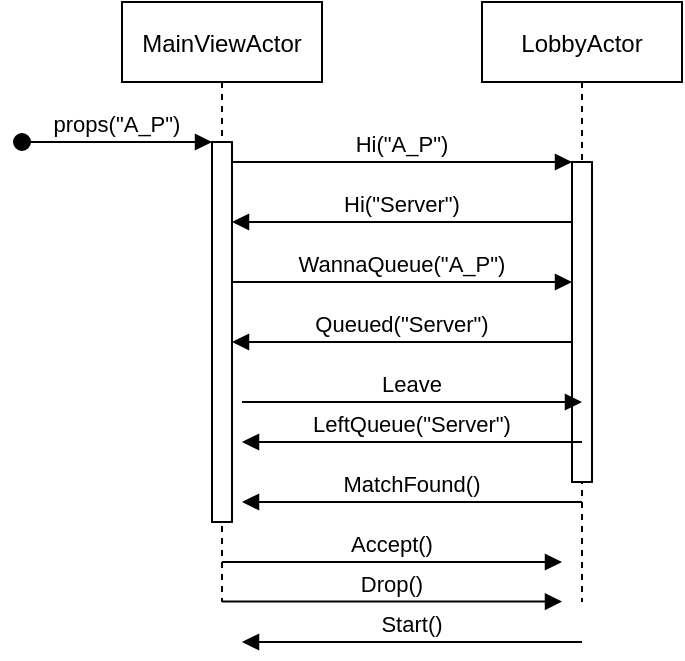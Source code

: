 <mxfile version="13.7.2" type="device"><diagram id="kgpKYQtTHZ0yAKxKKP6v" name="Page-1"><mxGraphModel dx="276" dy="151" grid="1" gridSize="10" guides="1" tooltips="1" connect="1" arrows="1" fold="1" page="1" pageScale="1" pageWidth="850" pageHeight="1100" math="0" shadow="0"><root><mxCell id="0"/><mxCell id="1" parent="0"/><mxCell id="3nuBFxr9cyL0pnOWT2aG-1" value="MainViewActor" style="shape=umlLifeline;perimeter=lifelinePerimeter;container=1;collapsible=0;recursiveResize=0;rounded=0;shadow=0;strokeWidth=1;" parent="1" vertex="1"><mxGeometry x="120" y="80" width="100" height="300" as="geometry"/></mxCell><mxCell id="3nuBFxr9cyL0pnOWT2aG-2" value="" style="points=[];perimeter=orthogonalPerimeter;rounded=0;shadow=0;strokeWidth=1;" parent="3nuBFxr9cyL0pnOWT2aG-1" vertex="1"><mxGeometry x="45" y="70" width="10" height="190" as="geometry"/></mxCell><mxCell id="3nuBFxr9cyL0pnOWT2aG-3" value="props(&quot;A_P&quot;)" style="verticalAlign=bottom;startArrow=oval;endArrow=block;startSize=8;shadow=0;strokeWidth=1;" parent="3nuBFxr9cyL0pnOWT2aG-1" target="3nuBFxr9cyL0pnOWT2aG-2" edge="1"><mxGeometry relative="1" as="geometry"><mxPoint x="-50" y="70" as="sourcePoint"/></mxGeometry></mxCell><mxCell id="3nuBFxr9cyL0pnOWT2aG-5" value="LobbyActor" style="shape=umlLifeline;perimeter=lifelinePerimeter;container=1;collapsible=0;recursiveResize=0;rounded=0;shadow=0;strokeWidth=1;" parent="1" vertex="1"><mxGeometry x="300" y="80" width="100" height="300" as="geometry"/></mxCell><mxCell id="3nuBFxr9cyL0pnOWT2aG-6" value="" style="points=[];perimeter=orthogonalPerimeter;rounded=0;shadow=0;strokeWidth=1;" parent="3nuBFxr9cyL0pnOWT2aG-5" vertex="1"><mxGeometry x="45" y="80" width="10" height="160" as="geometry"/></mxCell><mxCell id="3nuBFxr9cyL0pnOWT2aG-8" value="Hi(&quot;A_P&quot;)" style="verticalAlign=bottom;endArrow=block;entryX=0;entryY=0;shadow=0;strokeWidth=1;" parent="1" source="3nuBFxr9cyL0pnOWT2aG-2" target="3nuBFxr9cyL0pnOWT2aG-6" edge="1"><mxGeometry relative="1" as="geometry"><mxPoint x="275" y="160" as="sourcePoint"/></mxGeometry></mxCell><mxCell id="3nuBFxr9cyL0pnOWT2aG-9" value="Hi(&quot;Server&quot;)" style="verticalAlign=bottom;endArrow=block;shadow=0;strokeWidth=1;" parent="1" source="3nuBFxr9cyL0pnOWT2aG-6" target="3nuBFxr9cyL0pnOWT2aG-2" edge="1"><mxGeometry relative="1" as="geometry"><mxPoint x="240" y="200" as="sourcePoint"/><Array as="points"><mxPoint x="320" y="190"/><mxPoint x="300" y="190"/><mxPoint x="280" y="190"/><mxPoint x="240" y="190"/><mxPoint x="210" y="190"/></Array></mxGeometry></mxCell><mxCell id="1omntU5JbRwcoRUjMjlh-1" value="WannaQueue(&quot;A_P&quot;)" style="verticalAlign=bottom;endArrow=block;shadow=0;strokeWidth=1;" edge="1" parent="1" source="3nuBFxr9cyL0pnOWT2aG-2" target="3nuBFxr9cyL0pnOWT2aG-6"><mxGeometry relative="1" as="geometry"><mxPoint x="180" y="200.0" as="sourcePoint"/><mxPoint x="350" y="200.0" as="targetPoint"/><Array as="points"><mxPoint x="260" y="220"/></Array></mxGeometry></mxCell><mxCell id="1omntU5JbRwcoRUjMjlh-2" value="Queued(&quot;Server&quot;)" style="verticalAlign=bottom;endArrow=block;shadow=0;strokeWidth=1;" edge="1" parent="1" source="3nuBFxr9cyL0pnOWT2aG-6" target="3nuBFxr9cyL0pnOWT2aG-2"><mxGeometry relative="1" as="geometry"><mxPoint x="350" y="220" as="sourcePoint"/><mxPoint x="185" y="190.02" as="targetPoint"/><Array as="points"><mxPoint x="260" y="250"/></Array></mxGeometry></mxCell><mxCell id="1omntU5JbRwcoRUjMjlh-5" value="Leave" style="verticalAlign=bottom;endArrow=block;shadow=0;strokeWidth=1;" edge="1" parent="1"><mxGeometry relative="1" as="geometry"><mxPoint x="180" y="280" as="sourcePoint"/><mxPoint x="350" y="280" as="targetPoint"/><Array as="points"><mxPoint x="265" y="280"/></Array></mxGeometry></mxCell><mxCell id="1omntU5JbRwcoRUjMjlh-6" value="LeftQueue(&quot;Server&quot;)" style="verticalAlign=bottom;endArrow=block;shadow=0;strokeWidth=1;" edge="1" parent="1"><mxGeometry relative="1" as="geometry"><mxPoint x="350" y="300" as="sourcePoint"/><mxPoint x="180" y="300" as="targetPoint"/><Array as="points"><mxPoint x="265" y="300"/></Array></mxGeometry></mxCell><mxCell id="1omntU5JbRwcoRUjMjlh-7" value="MatchFound()" style="verticalAlign=bottom;endArrow=block;shadow=0;strokeWidth=1;" edge="1" parent="1"><mxGeometry relative="1" as="geometry"><mxPoint x="350" y="330" as="sourcePoint"/><mxPoint x="180" y="330" as="targetPoint"/><Array as="points"><mxPoint x="265" y="330"/></Array></mxGeometry></mxCell><mxCell id="1omntU5JbRwcoRUjMjlh-8" value="Accept()" style="verticalAlign=bottom;endArrow=block;shadow=0;strokeWidth=1;" edge="1" parent="1"><mxGeometry relative="1" as="geometry"><mxPoint x="170" y="360.0" as="sourcePoint"/><mxPoint x="340" y="360.0" as="targetPoint"/><Array as="points"><mxPoint x="255" y="360"/></Array></mxGeometry></mxCell><mxCell id="1omntU5JbRwcoRUjMjlh-9" value="Drop()" style="verticalAlign=bottom;endArrow=block;shadow=0;strokeWidth=1;" edge="1" parent="1"><mxGeometry relative="1" as="geometry"><mxPoint x="170" y="379.81" as="sourcePoint"/><mxPoint x="340" y="379.81" as="targetPoint"/><Array as="points"><mxPoint x="255" y="379.81"/></Array></mxGeometry></mxCell><mxCell id="1omntU5JbRwcoRUjMjlh-10" value="Start()" style="verticalAlign=bottom;endArrow=block;shadow=0;strokeWidth=1;" edge="1" parent="1"><mxGeometry relative="1" as="geometry"><mxPoint x="350" y="400.0" as="sourcePoint"/><mxPoint x="180" y="400.0" as="targetPoint"/><Array as="points"><mxPoint x="265" y="400"/></Array></mxGeometry></mxCell></root></mxGraphModel></diagram></mxfile>